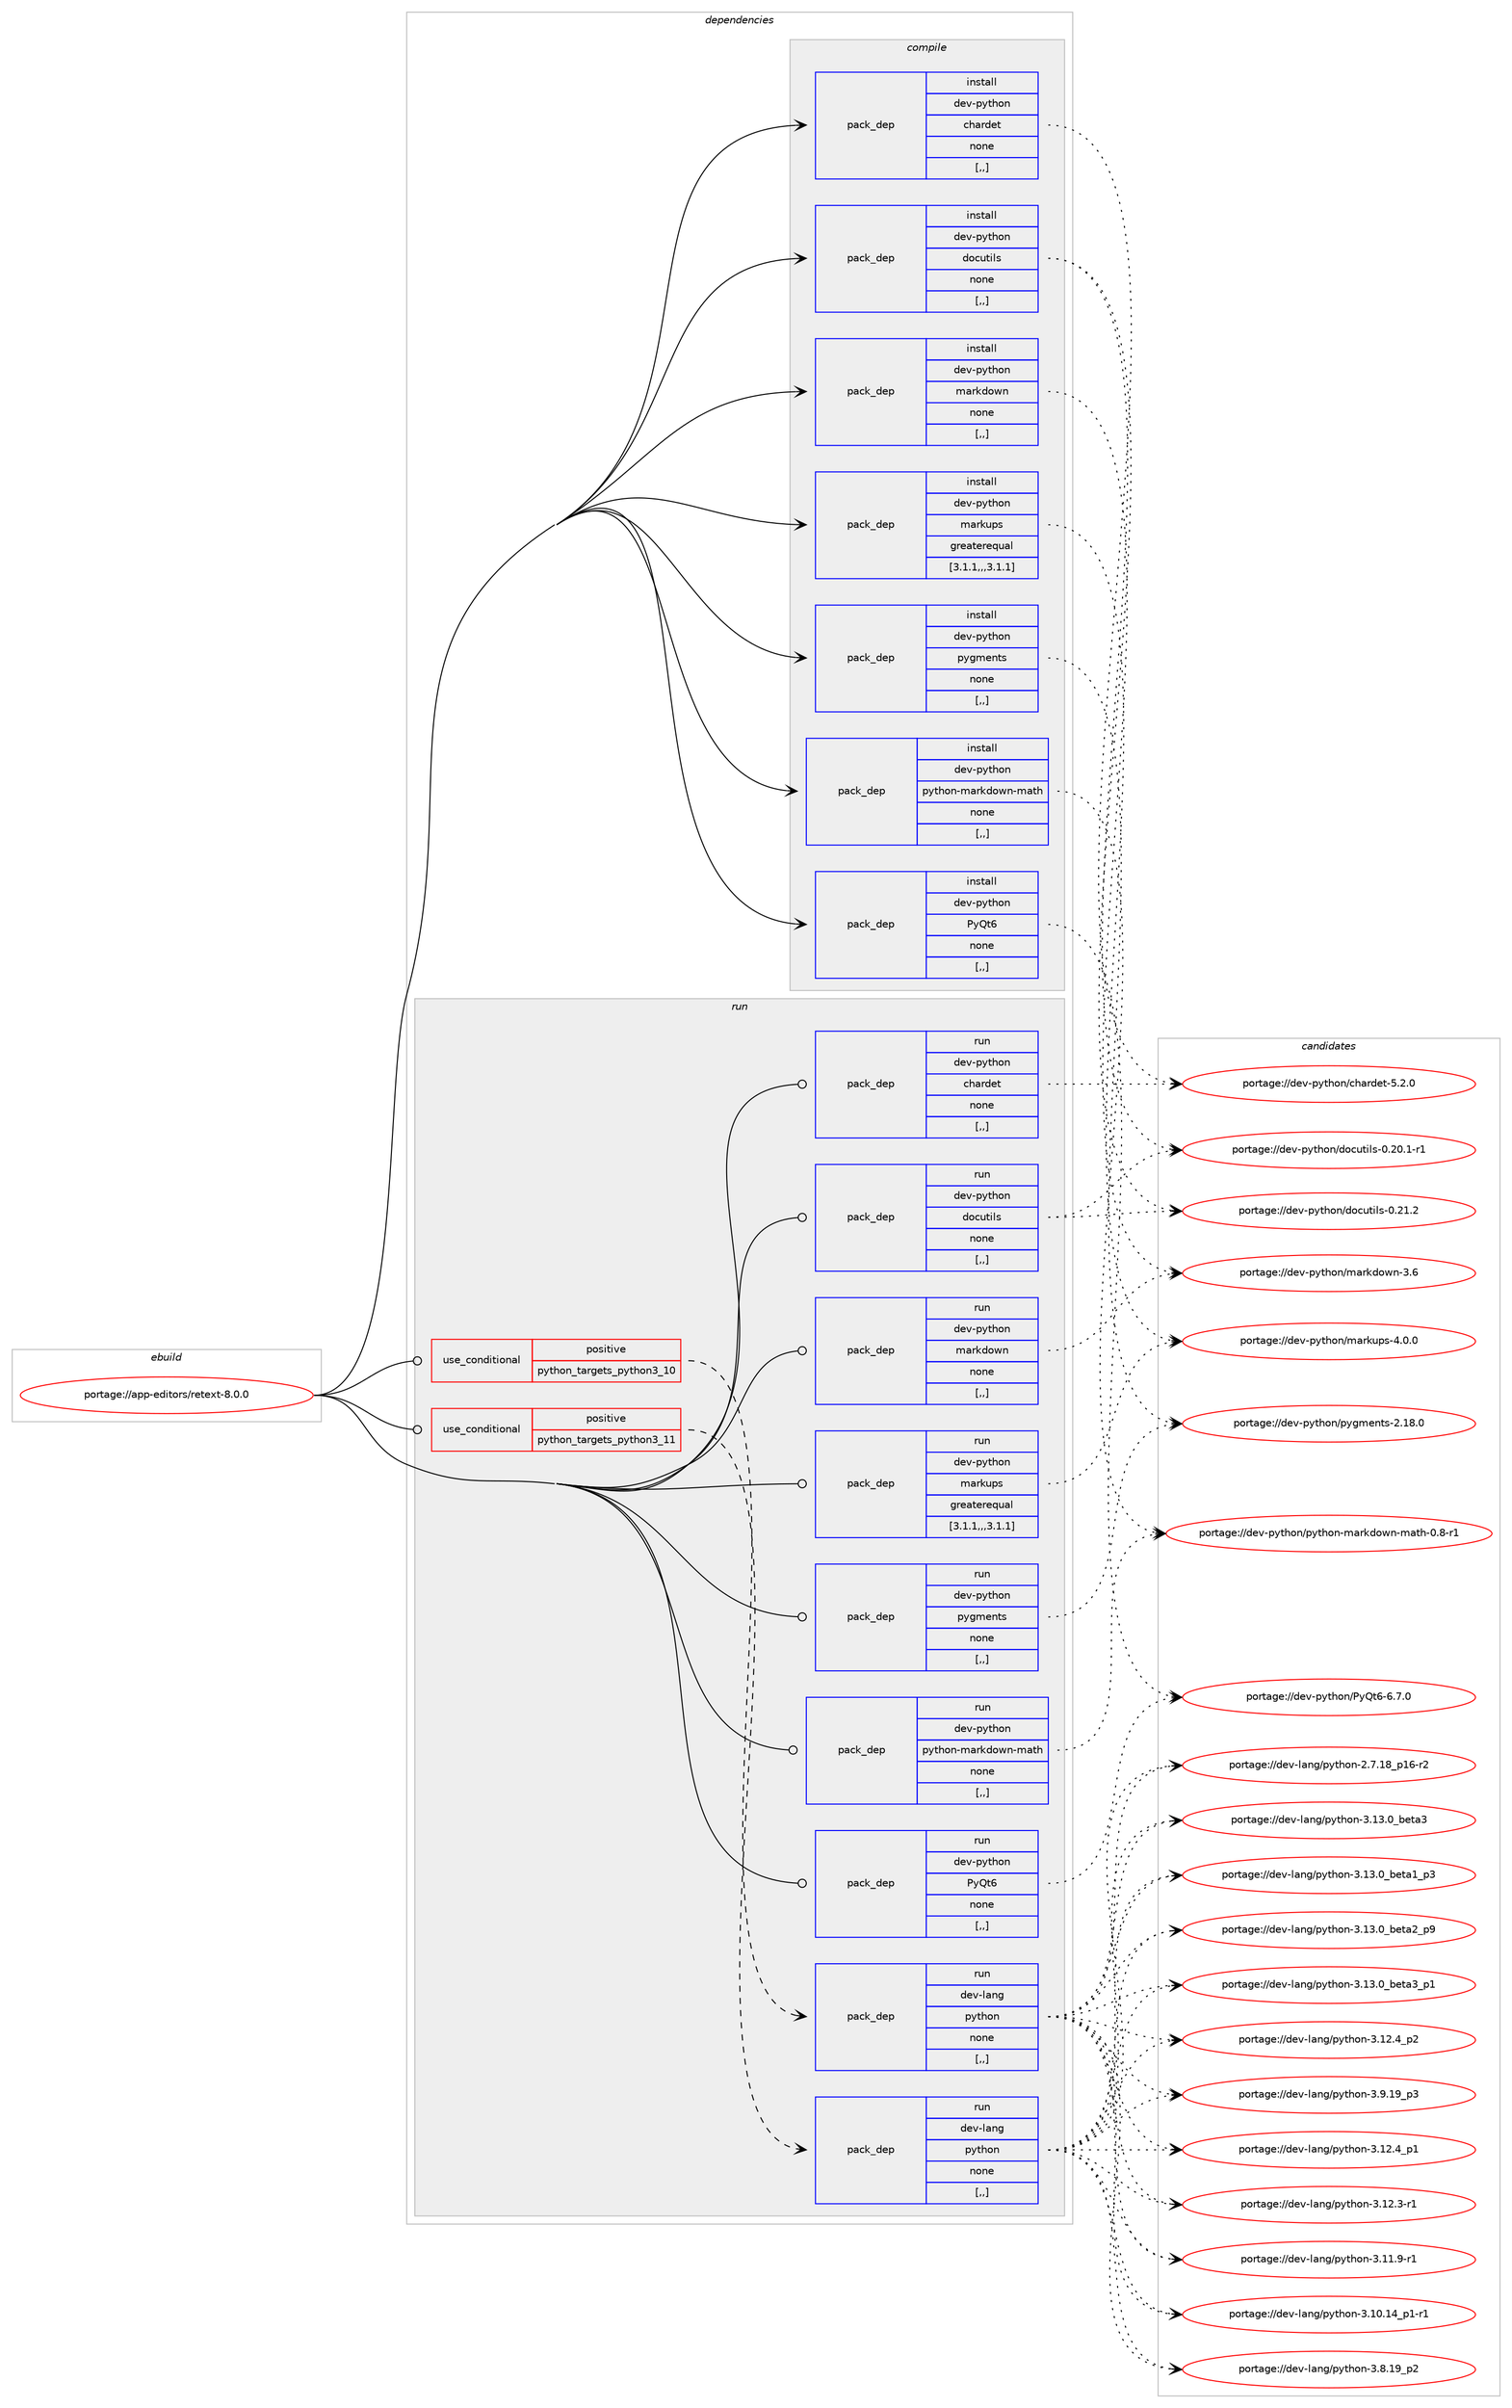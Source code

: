 digraph prolog {

# *************
# Graph options
# *************

newrank=true;
concentrate=true;
compound=true;
graph [rankdir=LR,fontname=Helvetica,fontsize=10,ranksep=1.5];#, ranksep=2.5, nodesep=0.2];
edge  [arrowhead=vee];
node  [fontname=Helvetica,fontsize=10];

# **********
# The ebuild
# **********

subgraph cluster_leftcol {
color=gray;
label=<<i>ebuild</i>>;
id [label="portage://app-editors/retext-8.0.0", color=red, width=4, href="../app-editors/retext-8.0.0.svg"];
}

# ****************
# The dependencies
# ****************

subgraph cluster_midcol {
color=gray;
label=<<i>dependencies</i>>;
subgraph cluster_compile {
fillcolor="#eeeeee";
style=filled;
label=<<i>compile</i>>;
subgraph pack14829 {
dependency20573 [label=<<TABLE BORDER="0" CELLBORDER="1" CELLSPACING="0" CELLPADDING="4" WIDTH="220"><TR><TD ROWSPAN="6" CELLPADDING="30">pack_dep</TD></TR><TR><TD WIDTH="110">install</TD></TR><TR><TD>dev-python</TD></TR><TR><TD>PyQt6</TD></TR><TR><TD>none</TD></TR><TR><TD>[,,]</TD></TR></TABLE>>, shape=none, color=blue];
}
id:e -> dependency20573:w [weight=20,style="solid",arrowhead="vee"];
subgraph pack14830 {
dependency20574 [label=<<TABLE BORDER="0" CELLBORDER="1" CELLSPACING="0" CELLPADDING="4" WIDTH="220"><TR><TD ROWSPAN="6" CELLPADDING="30">pack_dep</TD></TR><TR><TD WIDTH="110">install</TD></TR><TR><TD>dev-python</TD></TR><TR><TD>chardet</TD></TR><TR><TD>none</TD></TR><TR><TD>[,,]</TD></TR></TABLE>>, shape=none, color=blue];
}
id:e -> dependency20574:w [weight=20,style="solid",arrowhead="vee"];
subgraph pack14831 {
dependency20575 [label=<<TABLE BORDER="0" CELLBORDER="1" CELLSPACING="0" CELLPADDING="4" WIDTH="220"><TR><TD ROWSPAN="6" CELLPADDING="30">pack_dep</TD></TR><TR><TD WIDTH="110">install</TD></TR><TR><TD>dev-python</TD></TR><TR><TD>docutils</TD></TR><TR><TD>none</TD></TR><TR><TD>[,,]</TD></TR></TABLE>>, shape=none, color=blue];
}
id:e -> dependency20575:w [weight=20,style="solid",arrowhead="vee"];
subgraph pack14832 {
dependency20576 [label=<<TABLE BORDER="0" CELLBORDER="1" CELLSPACING="0" CELLPADDING="4" WIDTH="220"><TR><TD ROWSPAN="6" CELLPADDING="30">pack_dep</TD></TR><TR><TD WIDTH="110">install</TD></TR><TR><TD>dev-python</TD></TR><TR><TD>markdown</TD></TR><TR><TD>none</TD></TR><TR><TD>[,,]</TD></TR></TABLE>>, shape=none, color=blue];
}
id:e -> dependency20576:w [weight=20,style="solid",arrowhead="vee"];
subgraph pack14833 {
dependency20577 [label=<<TABLE BORDER="0" CELLBORDER="1" CELLSPACING="0" CELLPADDING="4" WIDTH="220"><TR><TD ROWSPAN="6" CELLPADDING="30">pack_dep</TD></TR><TR><TD WIDTH="110">install</TD></TR><TR><TD>dev-python</TD></TR><TR><TD>markups</TD></TR><TR><TD>greaterequal</TD></TR><TR><TD>[3.1.1,,,3.1.1]</TD></TR></TABLE>>, shape=none, color=blue];
}
id:e -> dependency20577:w [weight=20,style="solid",arrowhead="vee"];
subgraph pack14834 {
dependency20578 [label=<<TABLE BORDER="0" CELLBORDER="1" CELLSPACING="0" CELLPADDING="4" WIDTH="220"><TR><TD ROWSPAN="6" CELLPADDING="30">pack_dep</TD></TR><TR><TD WIDTH="110">install</TD></TR><TR><TD>dev-python</TD></TR><TR><TD>pygments</TD></TR><TR><TD>none</TD></TR><TR><TD>[,,]</TD></TR></TABLE>>, shape=none, color=blue];
}
id:e -> dependency20578:w [weight=20,style="solid",arrowhead="vee"];
subgraph pack14835 {
dependency20579 [label=<<TABLE BORDER="0" CELLBORDER="1" CELLSPACING="0" CELLPADDING="4" WIDTH="220"><TR><TD ROWSPAN="6" CELLPADDING="30">pack_dep</TD></TR><TR><TD WIDTH="110">install</TD></TR><TR><TD>dev-python</TD></TR><TR><TD>python-markdown-math</TD></TR><TR><TD>none</TD></TR><TR><TD>[,,]</TD></TR></TABLE>>, shape=none, color=blue];
}
id:e -> dependency20579:w [weight=20,style="solid",arrowhead="vee"];
}
subgraph cluster_compileandrun {
fillcolor="#eeeeee";
style=filled;
label=<<i>compile and run</i>>;
}
subgraph cluster_run {
fillcolor="#eeeeee";
style=filled;
label=<<i>run</i>>;
subgraph cond5619 {
dependency20580 [label=<<TABLE BORDER="0" CELLBORDER="1" CELLSPACING="0" CELLPADDING="4"><TR><TD ROWSPAN="3" CELLPADDING="10">use_conditional</TD></TR><TR><TD>positive</TD></TR><TR><TD>python_targets_python3_10</TD></TR></TABLE>>, shape=none, color=red];
subgraph pack14836 {
dependency20581 [label=<<TABLE BORDER="0" CELLBORDER="1" CELLSPACING="0" CELLPADDING="4" WIDTH="220"><TR><TD ROWSPAN="6" CELLPADDING="30">pack_dep</TD></TR><TR><TD WIDTH="110">run</TD></TR><TR><TD>dev-lang</TD></TR><TR><TD>python</TD></TR><TR><TD>none</TD></TR><TR><TD>[,,]</TD></TR></TABLE>>, shape=none, color=blue];
}
dependency20580:e -> dependency20581:w [weight=20,style="dashed",arrowhead="vee"];
}
id:e -> dependency20580:w [weight=20,style="solid",arrowhead="odot"];
subgraph cond5620 {
dependency20582 [label=<<TABLE BORDER="0" CELLBORDER="1" CELLSPACING="0" CELLPADDING="4"><TR><TD ROWSPAN="3" CELLPADDING="10">use_conditional</TD></TR><TR><TD>positive</TD></TR><TR><TD>python_targets_python3_11</TD></TR></TABLE>>, shape=none, color=red];
subgraph pack14837 {
dependency20583 [label=<<TABLE BORDER="0" CELLBORDER="1" CELLSPACING="0" CELLPADDING="4" WIDTH="220"><TR><TD ROWSPAN="6" CELLPADDING="30">pack_dep</TD></TR><TR><TD WIDTH="110">run</TD></TR><TR><TD>dev-lang</TD></TR><TR><TD>python</TD></TR><TR><TD>none</TD></TR><TR><TD>[,,]</TD></TR></TABLE>>, shape=none, color=blue];
}
dependency20582:e -> dependency20583:w [weight=20,style="dashed",arrowhead="vee"];
}
id:e -> dependency20582:w [weight=20,style="solid",arrowhead="odot"];
subgraph pack14838 {
dependency20584 [label=<<TABLE BORDER="0" CELLBORDER="1" CELLSPACING="0" CELLPADDING="4" WIDTH="220"><TR><TD ROWSPAN="6" CELLPADDING="30">pack_dep</TD></TR><TR><TD WIDTH="110">run</TD></TR><TR><TD>dev-python</TD></TR><TR><TD>PyQt6</TD></TR><TR><TD>none</TD></TR><TR><TD>[,,]</TD></TR></TABLE>>, shape=none, color=blue];
}
id:e -> dependency20584:w [weight=20,style="solid",arrowhead="odot"];
subgraph pack14839 {
dependency20585 [label=<<TABLE BORDER="0" CELLBORDER="1" CELLSPACING="0" CELLPADDING="4" WIDTH="220"><TR><TD ROWSPAN="6" CELLPADDING="30">pack_dep</TD></TR><TR><TD WIDTH="110">run</TD></TR><TR><TD>dev-python</TD></TR><TR><TD>chardet</TD></TR><TR><TD>none</TD></TR><TR><TD>[,,]</TD></TR></TABLE>>, shape=none, color=blue];
}
id:e -> dependency20585:w [weight=20,style="solid",arrowhead="odot"];
subgraph pack14840 {
dependency20586 [label=<<TABLE BORDER="0" CELLBORDER="1" CELLSPACING="0" CELLPADDING="4" WIDTH="220"><TR><TD ROWSPAN="6" CELLPADDING="30">pack_dep</TD></TR><TR><TD WIDTH="110">run</TD></TR><TR><TD>dev-python</TD></TR><TR><TD>docutils</TD></TR><TR><TD>none</TD></TR><TR><TD>[,,]</TD></TR></TABLE>>, shape=none, color=blue];
}
id:e -> dependency20586:w [weight=20,style="solid",arrowhead="odot"];
subgraph pack14841 {
dependency20587 [label=<<TABLE BORDER="0" CELLBORDER="1" CELLSPACING="0" CELLPADDING="4" WIDTH="220"><TR><TD ROWSPAN="6" CELLPADDING="30">pack_dep</TD></TR><TR><TD WIDTH="110">run</TD></TR><TR><TD>dev-python</TD></TR><TR><TD>markdown</TD></TR><TR><TD>none</TD></TR><TR><TD>[,,]</TD></TR></TABLE>>, shape=none, color=blue];
}
id:e -> dependency20587:w [weight=20,style="solid",arrowhead="odot"];
subgraph pack14842 {
dependency20588 [label=<<TABLE BORDER="0" CELLBORDER="1" CELLSPACING="0" CELLPADDING="4" WIDTH="220"><TR><TD ROWSPAN="6" CELLPADDING="30">pack_dep</TD></TR><TR><TD WIDTH="110">run</TD></TR><TR><TD>dev-python</TD></TR><TR><TD>markups</TD></TR><TR><TD>greaterequal</TD></TR><TR><TD>[3.1.1,,,3.1.1]</TD></TR></TABLE>>, shape=none, color=blue];
}
id:e -> dependency20588:w [weight=20,style="solid",arrowhead="odot"];
subgraph pack14843 {
dependency20589 [label=<<TABLE BORDER="0" CELLBORDER="1" CELLSPACING="0" CELLPADDING="4" WIDTH="220"><TR><TD ROWSPAN="6" CELLPADDING="30">pack_dep</TD></TR><TR><TD WIDTH="110">run</TD></TR><TR><TD>dev-python</TD></TR><TR><TD>pygments</TD></TR><TR><TD>none</TD></TR><TR><TD>[,,]</TD></TR></TABLE>>, shape=none, color=blue];
}
id:e -> dependency20589:w [weight=20,style="solid",arrowhead="odot"];
subgraph pack14844 {
dependency20590 [label=<<TABLE BORDER="0" CELLBORDER="1" CELLSPACING="0" CELLPADDING="4" WIDTH="220"><TR><TD ROWSPAN="6" CELLPADDING="30">pack_dep</TD></TR><TR><TD WIDTH="110">run</TD></TR><TR><TD>dev-python</TD></TR><TR><TD>python-markdown-math</TD></TR><TR><TD>none</TD></TR><TR><TD>[,,]</TD></TR></TABLE>>, shape=none, color=blue];
}
id:e -> dependency20590:w [weight=20,style="solid",arrowhead="odot"];
}
}

# **************
# The candidates
# **************

subgraph cluster_choices {
rank=same;
color=gray;
label=<<i>candidates</i>>;

subgraph choice14829 {
color=black;
nodesep=1;
choice1001011184511212111610411111047801218111654455446554648 [label="portage://dev-python/PyQt6-6.7.0", color=red, width=4,href="../dev-python/PyQt6-6.7.0.svg"];
dependency20573:e -> choice1001011184511212111610411111047801218111654455446554648:w [style=dotted,weight="100"];
}
subgraph choice14830 {
color=black;
nodesep=1;
choice10010111845112121116104111110479910497114100101116455346504648 [label="portage://dev-python/chardet-5.2.0", color=red, width=4,href="../dev-python/chardet-5.2.0.svg"];
dependency20574:e -> choice10010111845112121116104111110479910497114100101116455346504648:w [style=dotted,weight="100"];
}
subgraph choice14831 {
color=black;
nodesep=1;
choice10010111845112121116104111110471001119911711610510811545484650494650 [label="portage://dev-python/docutils-0.21.2", color=red, width=4,href="../dev-python/docutils-0.21.2.svg"];
choice100101118451121211161041111104710011199117116105108115454846504846494511449 [label="portage://dev-python/docutils-0.20.1-r1", color=red, width=4,href="../dev-python/docutils-0.20.1-r1.svg"];
dependency20575:e -> choice10010111845112121116104111110471001119911711610510811545484650494650:w [style=dotted,weight="100"];
dependency20575:e -> choice100101118451121211161041111104710011199117116105108115454846504846494511449:w [style=dotted,weight="100"];
}
subgraph choice14832 {
color=black;
nodesep=1;
choice10010111845112121116104111110471099711410710011111911045514654 [label="portage://dev-python/markdown-3.6", color=red, width=4,href="../dev-python/markdown-3.6.svg"];
dependency20576:e -> choice10010111845112121116104111110471099711410710011111911045514654:w [style=dotted,weight="100"];
}
subgraph choice14833 {
color=black;
nodesep=1;
choice100101118451121211161041111104710997114107117112115455246484648 [label="portage://dev-python/markups-4.0.0", color=red, width=4,href="../dev-python/markups-4.0.0.svg"];
dependency20577:e -> choice100101118451121211161041111104710997114107117112115455246484648:w [style=dotted,weight="100"];
}
subgraph choice14834 {
color=black;
nodesep=1;
choice100101118451121211161041111104711212110310910111011611545504649564648 [label="portage://dev-python/pygments-2.18.0", color=red, width=4,href="../dev-python/pygments-2.18.0.svg"];
dependency20578:e -> choice100101118451121211161041111104711212110310910111011611545504649564648:w [style=dotted,weight="100"];
}
subgraph choice14835 {
color=black;
nodesep=1;
choice100101118451121211161041111104711212111610411111045109971141071001111191104510997116104454846564511449 [label="portage://dev-python/python-markdown-math-0.8-r1", color=red, width=4,href="../dev-python/python-markdown-math-0.8-r1.svg"];
dependency20579:e -> choice100101118451121211161041111104711212111610411111045109971141071001111191104510997116104454846564511449:w [style=dotted,weight="100"];
}
subgraph choice14836 {
color=black;
nodesep=1;
choice10010111845108971101034711212111610411111045514649514648959810111697519511249 [label="portage://dev-lang/python-3.13.0_beta3_p1", color=red, width=4,href="../dev-lang/python-3.13.0_beta3_p1.svg"];
choice1001011184510897110103471121211161041111104551464951464895981011169751 [label="portage://dev-lang/python-3.13.0_beta3", color=red, width=4,href="../dev-lang/python-3.13.0_beta3.svg"];
choice10010111845108971101034711212111610411111045514649514648959810111697509511257 [label="portage://dev-lang/python-3.13.0_beta2_p9", color=red, width=4,href="../dev-lang/python-3.13.0_beta2_p9.svg"];
choice10010111845108971101034711212111610411111045514649514648959810111697499511251 [label="portage://dev-lang/python-3.13.0_beta1_p3", color=red, width=4,href="../dev-lang/python-3.13.0_beta1_p3.svg"];
choice100101118451089711010347112121116104111110455146495046529511250 [label="portage://dev-lang/python-3.12.4_p2", color=red, width=4,href="../dev-lang/python-3.12.4_p2.svg"];
choice100101118451089711010347112121116104111110455146495046529511249 [label="portage://dev-lang/python-3.12.4_p1", color=red, width=4,href="../dev-lang/python-3.12.4_p1.svg"];
choice100101118451089711010347112121116104111110455146495046514511449 [label="portage://dev-lang/python-3.12.3-r1", color=red, width=4,href="../dev-lang/python-3.12.3-r1.svg"];
choice100101118451089711010347112121116104111110455146494946574511449 [label="portage://dev-lang/python-3.11.9-r1", color=red, width=4,href="../dev-lang/python-3.11.9-r1.svg"];
choice100101118451089711010347112121116104111110455146494846495295112494511449 [label="portage://dev-lang/python-3.10.14_p1-r1", color=red, width=4,href="../dev-lang/python-3.10.14_p1-r1.svg"];
choice100101118451089711010347112121116104111110455146574649579511251 [label="portage://dev-lang/python-3.9.19_p3", color=red, width=4,href="../dev-lang/python-3.9.19_p3.svg"];
choice100101118451089711010347112121116104111110455146564649579511250 [label="portage://dev-lang/python-3.8.19_p2", color=red, width=4,href="../dev-lang/python-3.8.19_p2.svg"];
choice100101118451089711010347112121116104111110455046554649569511249544511450 [label="portage://dev-lang/python-2.7.18_p16-r2", color=red, width=4,href="../dev-lang/python-2.7.18_p16-r2.svg"];
dependency20581:e -> choice10010111845108971101034711212111610411111045514649514648959810111697519511249:w [style=dotted,weight="100"];
dependency20581:e -> choice1001011184510897110103471121211161041111104551464951464895981011169751:w [style=dotted,weight="100"];
dependency20581:e -> choice10010111845108971101034711212111610411111045514649514648959810111697509511257:w [style=dotted,weight="100"];
dependency20581:e -> choice10010111845108971101034711212111610411111045514649514648959810111697499511251:w [style=dotted,weight="100"];
dependency20581:e -> choice100101118451089711010347112121116104111110455146495046529511250:w [style=dotted,weight="100"];
dependency20581:e -> choice100101118451089711010347112121116104111110455146495046529511249:w [style=dotted,weight="100"];
dependency20581:e -> choice100101118451089711010347112121116104111110455146495046514511449:w [style=dotted,weight="100"];
dependency20581:e -> choice100101118451089711010347112121116104111110455146494946574511449:w [style=dotted,weight="100"];
dependency20581:e -> choice100101118451089711010347112121116104111110455146494846495295112494511449:w [style=dotted,weight="100"];
dependency20581:e -> choice100101118451089711010347112121116104111110455146574649579511251:w [style=dotted,weight="100"];
dependency20581:e -> choice100101118451089711010347112121116104111110455146564649579511250:w [style=dotted,weight="100"];
dependency20581:e -> choice100101118451089711010347112121116104111110455046554649569511249544511450:w [style=dotted,weight="100"];
}
subgraph choice14837 {
color=black;
nodesep=1;
choice10010111845108971101034711212111610411111045514649514648959810111697519511249 [label="portage://dev-lang/python-3.13.0_beta3_p1", color=red, width=4,href="../dev-lang/python-3.13.0_beta3_p1.svg"];
choice1001011184510897110103471121211161041111104551464951464895981011169751 [label="portage://dev-lang/python-3.13.0_beta3", color=red, width=4,href="../dev-lang/python-3.13.0_beta3.svg"];
choice10010111845108971101034711212111610411111045514649514648959810111697509511257 [label="portage://dev-lang/python-3.13.0_beta2_p9", color=red, width=4,href="../dev-lang/python-3.13.0_beta2_p9.svg"];
choice10010111845108971101034711212111610411111045514649514648959810111697499511251 [label="portage://dev-lang/python-3.13.0_beta1_p3", color=red, width=4,href="../dev-lang/python-3.13.0_beta1_p3.svg"];
choice100101118451089711010347112121116104111110455146495046529511250 [label="portage://dev-lang/python-3.12.4_p2", color=red, width=4,href="../dev-lang/python-3.12.4_p2.svg"];
choice100101118451089711010347112121116104111110455146495046529511249 [label="portage://dev-lang/python-3.12.4_p1", color=red, width=4,href="../dev-lang/python-3.12.4_p1.svg"];
choice100101118451089711010347112121116104111110455146495046514511449 [label="portage://dev-lang/python-3.12.3-r1", color=red, width=4,href="../dev-lang/python-3.12.3-r1.svg"];
choice100101118451089711010347112121116104111110455146494946574511449 [label="portage://dev-lang/python-3.11.9-r1", color=red, width=4,href="../dev-lang/python-3.11.9-r1.svg"];
choice100101118451089711010347112121116104111110455146494846495295112494511449 [label="portage://dev-lang/python-3.10.14_p1-r1", color=red, width=4,href="../dev-lang/python-3.10.14_p1-r1.svg"];
choice100101118451089711010347112121116104111110455146574649579511251 [label="portage://dev-lang/python-3.9.19_p3", color=red, width=4,href="../dev-lang/python-3.9.19_p3.svg"];
choice100101118451089711010347112121116104111110455146564649579511250 [label="portage://dev-lang/python-3.8.19_p2", color=red, width=4,href="../dev-lang/python-3.8.19_p2.svg"];
choice100101118451089711010347112121116104111110455046554649569511249544511450 [label="portage://dev-lang/python-2.7.18_p16-r2", color=red, width=4,href="../dev-lang/python-2.7.18_p16-r2.svg"];
dependency20583:e -> choice10010111845108971101034711212111610411111045514649514648959810111697519511249:w [style=dotted,weight="100"];
dependency20583:e -> choice1001011184510897110103471121211161041111104551464951464895981011169751:w [style=dotted,weight="100"];
dependency20583:e -> choice10010111845108971101034711212111610411111045514649514648959810111697509511257:w [style=dotted,weight="100"];
dependency20583:e -> choice10010111845108971101034711212111610411111045514649514648959810111697499511251:w [style=dotted,weight="100"];
dependency20583:e -> choice100101118451089711010347112121116104111110455146495046529511250:w [style=dotted,weight="100"];
dependency20583:e -> choice100101118451089711010347112121116104111110455146495046529511249:w [style=dotted,weight="100"];
dependency20583:e -> choice100101118451089711010347112121116104111110455146495046514511449:w [style=dotted,weight="100"];
dependency20583:e -> choice100101118451089711010347112121116104111110455146494946574511449:w [style=dotted,weight="100"];
dependency20583:e -> choice100101118451089711010347112121116104111110455146494846495295112494511449:w [style=dotted,weight="100"];
dependency20583:e -> choice100101118451089711010347112121116104111110455146574649579511251:w [style=dotted,weight="100"];
dependency20583:e -> choice100101118451089711010347112121116104111110455146564649579511250:w [style=dotted,weight="100"];
dependency20583:e -> choice100101118451089711010347112121116104111110455046554649569511249544511450:w [style=dotted,weight="100"];
}
subgraph choice14838 {
color=black;
nodesep=1;
choice1001011184511212111610411111047801218111654455446554648 [label="portage://dev-python/PyQt6-6.7.0", color=red, width=4,href="../dev-python/PyQt6-6.7.0.svg"];
dependency20584:e -> choice1001011184511212111610411111047801218111654455446554648:w [style=dotted,weight="100"];
}
subgraph choice14839 {
color=black;
nodesep=1;
choice10010111845112121116104111110479910497114100101116455346504648 [label="portage://dev-python/chardet-5.2.0", color=red, width=4,href="../dev-python/chardet-5.2.0.svg"];
dependency20585:e -> choice10010111845112121116104111110479910497114100101116455346504648:w [style=dotted,weight="100"];
}
subgraph choice14840 {
color=black;
nodesep=1;
choice10010111845112121116104111110471001119911711610510811545484650494650 [label="portage://dev-python/docutils-0.21.2", color=red, width=4,href="../dev-python/docutils-0.21.2.svg"];
choice100101118451121211161041111104710011199117116105108115454846504846494511449 [label="portage://dev-python/docutils-0.20.1-r1", color=red, width=4,href="../dev-python/docutils-0.20.1-r1.svg"];
dependency20586:e -> choice10010111845112121116104111110471001119911711610510811545484650494650:w [style=dotted,weight="100"];
dependency20586:e -> choice100101118451121211161041111104710011199117116105108115454846504846494511449:w [style=dotted,weight="100"];
}
subgraph choice14841 {
color=black;
nodesep=1;
choice10010111845112121116104111110471099711410710011111911045514654 [label="portage://dev-python/markdown-3.6", color=red, width=4,href="../dev-python/markdown-3.6.svg"];
dependency20587:e -> choice10010111845112121116104111110471099711410710011111911045514654:w [style=dotted,weight="100"];
}
subgraph choice14842 {
color=black;
nodesep=1;
choice100101118451121211161041111104710997114107117112115455246484648 [label="portage://dev-python/markups-4.0.0", color=red, width=4,href="../dev-python/markups-4.0.0.svg"];
dependency20588:e -> choice100101118451121211161041111104710997114107117112115455246484648:w [style=dotted,weight="100"];
}
subgraph choice14843 {
color=black;
nodesep=1;
choice100101118451121211161041111104711212110310910111011611545504649564648 [label="portage://dev-python/pygments-2.18.0", color=red, width=4,href="../dev-python/pygments-2.18.0.svg"];
dependency20589:e -> choice100101118451121211161041111104711212110310910111011611545504649564648:w [style=dotted,weight="100"];
}
subgraph choice14844 {
color=black;
nodesep=1;
choice100101118451121211161041111104711212111610411111045109971141071001111191104510997116104454846564511449 [label="portage://dev-python/python-markdown-math-0.8-r1", color=red, width=4,href="../dev-python/python-markdown-math-0.8-r1.svg"];
dependency20590:e -> choice100101118451121211161041111104711212111610411111045109971141071001111191104510997116104454846564511449:w [style=dotted,weight="100"];
}
}

}
